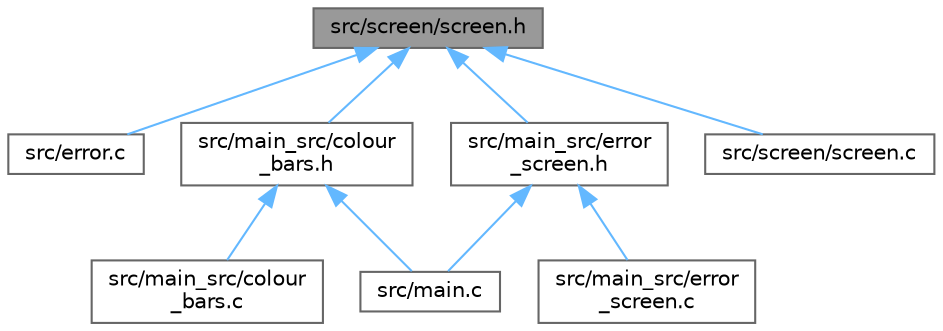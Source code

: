 digraph "src/screen/screen.h"
{
 // LATEX_PDF_SIZE
  bgcolor="transparent";
  edge [fontname=Helvetica,fontsize=10,labelfontname=Helvetica,labelfontsize=10];
  node [fontname=Helvetica,fontsize=10,shape=box,height=0.2,width=0.4];
  Node1 [id="Node000001",label="src/screen/screen.h",height=0.2,width=0.4,color="gray40", fillcolor="grey60", style="filled", fontcolor="black",tooltip=" "];
  Node1 -> Node2 [id="edge1_Node000001_Node000002",dir="back",color="steelblue1",style="solid",tooltip=" "];
  Node2 [id="Node000002",label="src/error.c",height=0.2,width=0.4,color="grey40", fillcolor="white", style="filled",URL="$error_8c.html",tooltip=" "];
  Node1 -> Node3 [id="edge2_Node000001_Node000003",dir="back",color="steelblue1",style="solid",tooltip=" "];
  Node3 [id="Node000003",label="src/main_src/colour\l_bars.h",height=0.2,width=0.4,color="grey40", fillcolor="white", style="filled",URL="$colour__bars_8h.html",tooltip=" "];
  Node3 -> Node4 [id="edge3_Node000003_Node000004",dir="back",color="steelblue1",style="solid",tooltip=" "];
  Node4 [id="Node000004",label="src/main.c",height=0.2,width=0.4,color="grey40", fillcolor="white", style="filled",URL="$main_8c.html",tooltip=" "];
  Node3 -> Node5 [id="edge4_Node000003_Node000005",dir="back",color="steelblue1",style="solid",tooltip=" "];
  Node5 [id="Node000005",label="src/main_src/colour\l_bars.c",height=0.2,width=0.4,color="grey40", fillcolor="white", style="filled",URL="$colour__bars_8c.html",tooltip=" "];
  Node1 -> Node6 [id="edge5_Node000001_Node000006",dir="back",color="steelblue1",style="solid",tooltip=" "];
  Node6 [id="Node000006",label="src/main_src/error\l_screen.h",height=0.2,width=0.4,color="grey40", fillcolor="white", style="filled",URL="$error__screen_8h.html",tooltip=" "];
  Node6 -> Node4 [id="edge6_Node000006_Node000004",dir="back",color="steelblue1",style="solid",tooltip=" "];
  Node6 -> Node7 [id="edge7_Node000006_Node000007",dir="back",color="steelblue1",style="solid",tooltip=" "];
  Node7 [id="Node000007",label="src/main_src/error\l_screen.c",height=0.2,width=0.4,color="grey40", fillcolor="white", style="filled",URL="$error__screen_8c.html",tooltip=" "];
  Node1 -> Node8 [id="edge8_Node000001_Node000008",dir="back",color="steelblue1",style="solid",tooltip=" "];
  Node8 [id="Node000008",label="src/screen/screen.c",height=0.2,width=0.4,color="grey40", fillcolor="white", style="filled",URL="$screen_8c.html",tooltip=" "];
}
